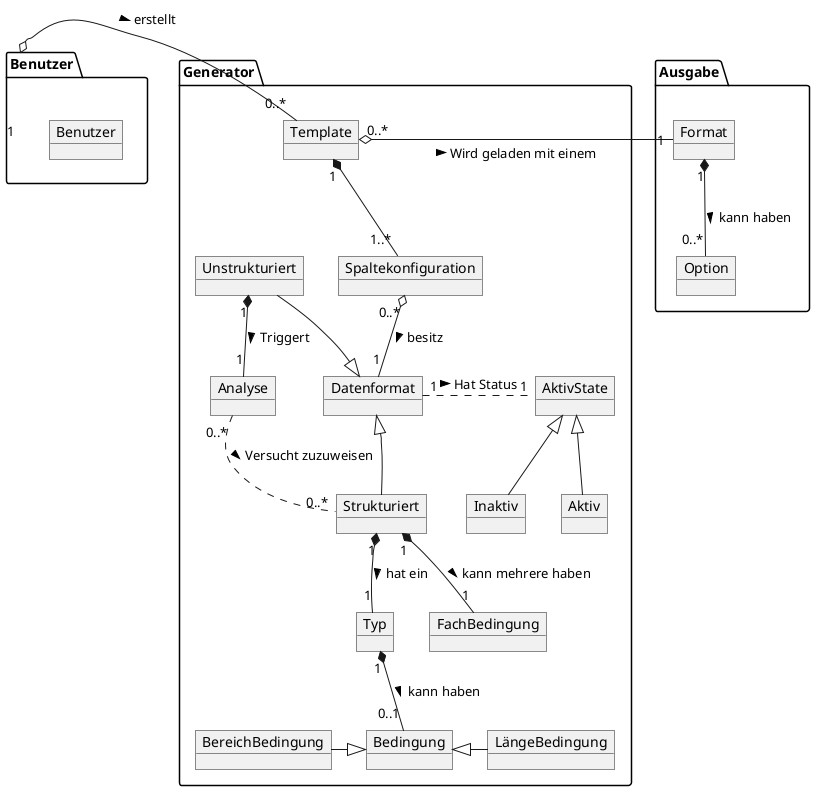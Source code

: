 @startuml


package Benutzer{
object Benutzer
}

package Generator{
object Template
object Spaltekonfiguration
object Datenformat
object Strukturiert
object Unstrukturiert
object AktivState
object Analyse
object Typ
object FachBedingung
object Bedingung
object BereichBedingung
object LängeBedingung
object Aktiv
object Inaktiv

}

package Ausgabe{
object Format
object Option
}

Benutzer "1" o-right- "0..*" Template : erstellt >

Template "1" *-- "1..*" Spaltekonfiguration
Spaltekonfiguration "0..*" o-- "1" Datenformat :> besitz

Template "0..*" o-right- "1" Format : > Wird geladen mit einem
Format "1" *-down- "0..*" Option :kann haben >

Datenformat "1" .right. "1" AktivState : Hat Status >
AktivState <|-- Aktiv
AktivState <|-- Inaktiv


Datenformat <|-- Strukturiert
Datenformat <|-left- Unstrukturiert
Unstrukturiert "1" *-- "1" Analyse : > Triggert
Analyse "0..*" .. "0..*" Strukturiert : Versucht zuzuweisen >

Strukturiert "1" *-- "1" Typ : hat ein >
Strukturiert "1" *-- "1" FachBedingung : kann mehrere haben >

Typ "1" *-- "0..1" Bedingung: kann haben >
Bedingung <|-right- LängeBedingung
Bedingung <|-left- BereichBedingung

@enduml